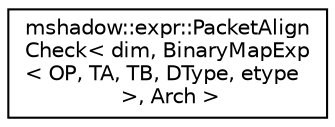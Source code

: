 digraph "Graphical Class Hierarchy"
{
 // LATEX_PDF_SIZE
  edge [fontname="Helvetica",fontsize="10",labelfontname="Helvetica",labelfontsize="10"];
  node [fontname="Helvetica",fontsize="10",shape=record];
  rankdir="LR";
  Node0 [label="mshadow::expr::PacketAlign\lCheck\< dim, BinaryMapExp\l\< OP, TA, TB, DType, etype\l \>, Arch \>",height=0.2,width=0.4,color="black", fillcolor="white", style="filled",URL="$structmshadow_1_1expr_1_1PacketAlignCheck_3_01dim_00_01BinaryMapExp_3_01OP_00_01TA_00_01TB_00_01710a64b86afbf8d7faec025f10b905b0.html",tooltip=" "];
}
